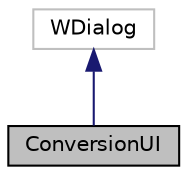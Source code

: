 digraph "ConversionUI"
{
 // LATEX_PDF_SIZE
  edge [fontname="Helvetica",fontsize="10",labelfontname="Helvetica",labelfontsize="10"];
  node [fontname="Helvetica",fontsize="10",shape=record];
  Node1 [label="ConversionUI",height=0.2,width=0.4,color="black", fillcolor="grey75", style="filled", fontcolor="black",tooltip="Unit Conversion User Interface."];
  Node2 -> Node1 [dir="back",color="midnightblue",fontsize="10",style="solid",fontname="Helvetica"];
  Node2 [label="WDialog",height=0.2,width=0.4,color="grey75", fillcolor="white", style="filled",tooltip=" "];
}
